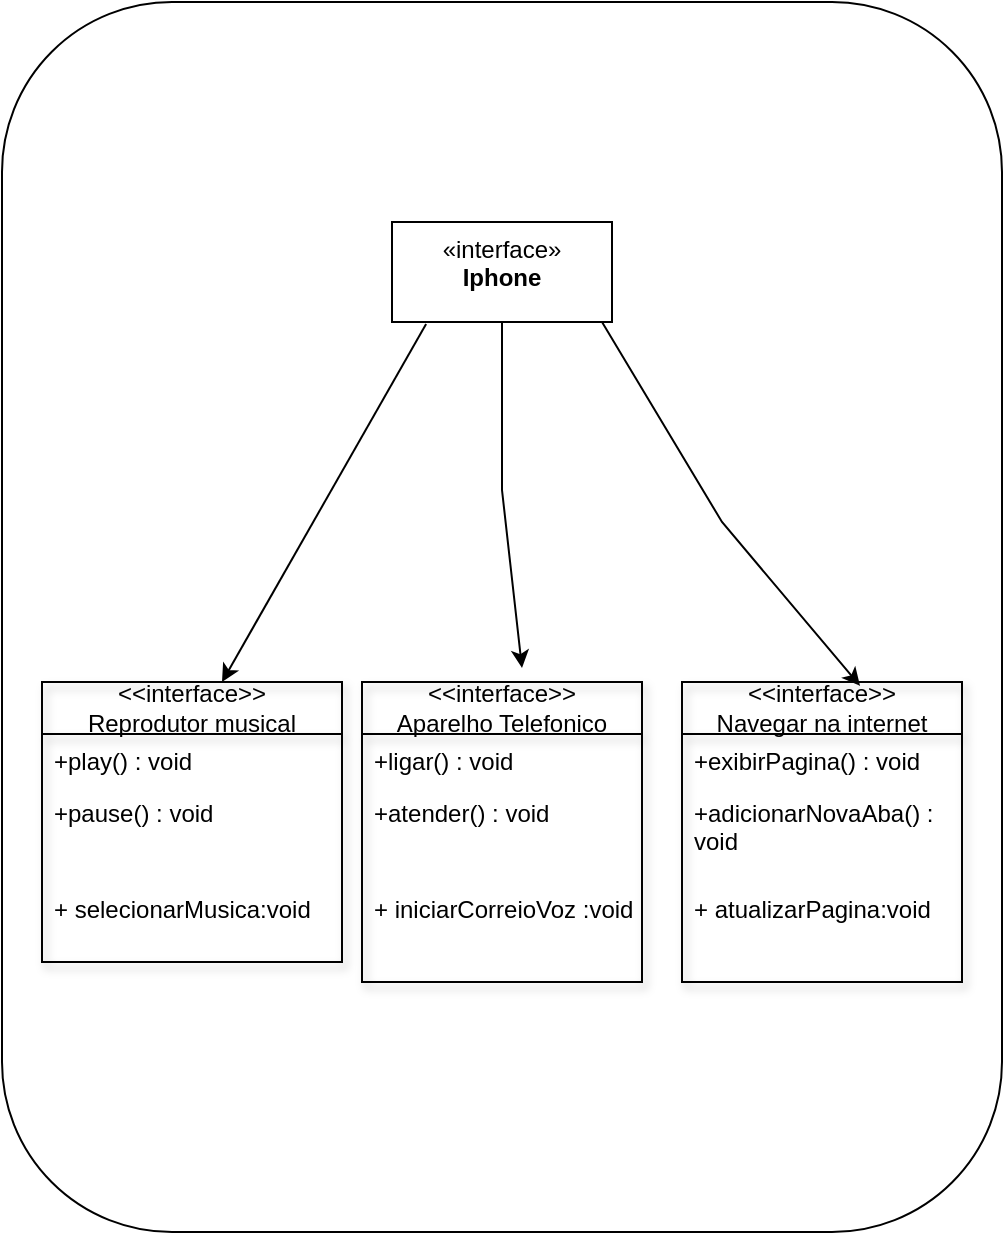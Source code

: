 <mxfile version="21.8.2" type="device">
  <diagram name="Página-1" id="AuAjSazsXVJ3ZuVs6Ohb">
    <mxGraphModel dx="1434" dy="774" grid="1" gridSize="10" guides="1" tooltips="1" connect="1" arrows="1" fold="1" page="1" pageScale="1" pageWidth="827" pageHeight="1169" math="0" shadow="0">
      <root>
        <mxCell id="0" />
        <mxCell id="1" parent="0" />
        <mxCell id="9c-LMhL3wqEWrk_R_9PE-1" value="" style="rounded=1;whiteSpace=wrap;html=1;arcSize=17;" vertex="1" parent="1">
          <mxGeometry x="210" y="80" width="500" height="615" as="geometry" />
        </mxCell>
        <mxCell id="9c-LMhL3wqEWrk_R_9PE-3" value="&amp;lt;&amp;lt;interface&amp;gt;&amp;gt;&lt;br&gt;Reprodutor musical" style="swimlane;fontStyle=0;childLayout=stackLayout;horizontal=1;startSize=26;fillColor=none;horizontalStack=0;resizeParent=1;resizeParentMax=0;resizeLast=0;collapsible=1;marginBottom=0;whiteSpace=wrap;html=1;shadow=1;" vertex="1" parent="1">
          <mxGeometry x="230" y="420" width="150" height="140" as="geometry" />
        </mxCell>
        <mxCell id="9c-LMhL3wqEWrk_R_9PE-4" value="+play() : void" style="text;strokeColor=none;fillColor=none;align=left;verticalAlign=top;spacingLeft=4;spacingRight=4;overflow=hidden;rotatable=0;points=[[0,0.5],[1,0.5]];portConstraint=eastwest;whiteSpace=wrap;" vertex="1" parent="9c-LMhL3wqEWrk_R_9PE-3">
          <mxGeometry y="26" width="150" height="26" as="geometry" />
        </mxCell>
        <mxCell id="9c-LMhL3wqEWrk_R_9PE-5" value="+pause() : void&lt;br&gt;" style="text;strokeColor=none;fillColor=none;align=left;verticalAlign=top;spacingLeft=4;spacingRight=4;overflow=hidden;rotatable=0;points=[[0,0.5],[1,0.5]];portConstraint=eastwest;whiteSpace=wrap;html=1;" vertex="1" parent="9c-LMhL3wqEWrk_R_9PE-3">
          <mxGeometry y="52" width="150" height="48" as="geometry" />
        </mxCell>
        <mxCell id="9c-LMhL3wqEWrk_R_9PE-6" value="&lt;div&gt;+ selecionarMusica:void&lt;/div&gt;&lt;div&gt;&lt;br&gt;&lt;/div&gt;" style="text;strokeColor=none;fillColor=none;align=left;verticalAlign=top;spacingLeft=4;spacingRight=4;overflow=hidden;rotatable=0;points=[[0,0.5],[1,0.5]];portConstraint=eastwest;whiteSpace=wrap;html=1;" vertex="1" parent="9c-LMhL3wqEWrk_R_9PE-3">
          <mxGeometry y="100" width="150" height="40" as="geometry" />
        </mxCell>
        <mxCell id="9c-LMhL3wqEWrk_R_9PE-7" value="&amp;lt;&amp;lt;interface&amp;gt;&amp;gt;&lt;br&gt;Aparelho Telefonico" style="swimlane;fontStyle=0;childLayout=stackLayout;horizontal=1;startSize=26;fillColor=none;horizontalStack=0;resizeParent=1;resizeParentMax=0;resizeLast=0;collapsible=1;marginBottom=0;whiteSpace=wrap;html=1;shadow=1;" vertex="1" parent="1">
          <mxGeometry x="390" y="420" width="140" height="150" as="geometry" />
        </mxCell>
        <mxCell id="9c-LMhL3wqEWrk_R_9PE-8" value="+ligar() : void" style="text;strokeColor=none;fillColor=none;align=left;verticalAlign=top;spacingLeft=4;spacingRight=4;overflow=hidden;rotatable=0;points=[[0,0.5],[1,0.5]];portConstraint=eastwest;whiteSpace=wrap;" vertex="1" parent="9c-LMhL3wqEWrk_R_9PE-7">
          <mxGeometry y="26" width="140" height="26" as="geometry" />
        </mxCell>
        <mxCell id="9c-LMhL3wqEWrk_R_9PE-9" value="+atender() : void" style="text;strokeColor=none;fillColor=none;align=left;verticalAlign=top;spacingLeft=4;spacingRight=4;overflow=hidden;rotatable=0;points=[[0,0.5],[1,0.5]];portConstraint=eastwest;whiteSpace=wrap;html=1;" vertex="1" parent="9c-LMhL3wqEWrk_R_9PE-7">
          <mxGeometry y="52" width="140" height="48" as="geometry" />
        </mxCell>
        <mxCell id="9c-LMhL3wqEWrk_R_9PE-10" value="&lt;div&gt;+ iniciarCorreioVoz :void&lt;/div&gt;&lt;div&gt;&lt;br&gt;&lt;/div&gt;" style="text;strokeColor=none;fillColor=none;align=left;verticalAlign=top;spacingLeft=4;spacingRight=4;overflow=hidden;rotatable=0;points=[[0,0.5],[1,0.5]];portConstraint=eastwest;whiteSpace=wrap;html=1;" vertex="1" parent="9c-LMhL3wqEWrk_R_9PE-7">
          <mxGeometry y="100" width="140" height="50" as="geometry" />
        </mxCell>
        <mxCell id="9c-LMhL3wqEWrk_R_9PE-11" value="&amp;lt;&amp;lt;interface&amp;gt;&amp;gt;&lt;br&gt;Navegar na internet" style="swimlane;fontStyle=0;childLayout=stackLayout;horizontal=1;startSize=26;fillColor=none;horizontalStack=0;resizeParent=1;resizeParentMax=0;resizeLast=0;collapsible=1;marginBottom=0;whiteSpace=wrap;html=1;shadow=1;" vertex="1" parent="1">
          <mxGeometry x="550" y="420" width="140" height="150" as="geometry" />
        </mxCell>
        <mxCell id="9c-LMhL3wqEWrk_R_9PE-12" value="+exibirPagina() : void" style="text;strokeColor=none;fillColor=none;align=left;verticalAlign=top;spacingLeft=4;spacingRight=4;overflow=hidden;rotatable=0;points=[[0,0.5],[1,0.5]];portConstraint=eastwest;whiteSpace=wrap;" vertex="1" parent="9c-LMhL3wqEWrk_R_9PE-11">
          <mxGeometry y="26" width="140" height="26" as="geometry" />
        </mxCell>
        <mxCell id="9c-LMhL3wqEWrk_R_9PE-13" value="+adicionarNovaAba() : void" style="text;strokeColor=none;fillColor=none;align=left;verticalAlign=top;spacingLeft=4;spacingRight=4;overflow=hidden;rotatable=0;points=[[0,0.5],[1,0.5]];portConstraint=eastwest;whiteSpace=wrap;html=1;" vertex="1" parent="9c-LMhL3wqEWrk_R_9PE-11">
          <mxGeometry y="52" width="140" height="48" as="geometry" />
        </mxCell>
        <mxCell id="9c-LMhL3wqEWrk_R_9PE-14" value="&lt;div&gt;+ atualizarPagina:void&lt;/div&gt;&lt;div&gt;&lt;br&gt;&lt;/div&gt;" style="text;strokeColor=none;fillColor=none;align=left;verticalAlign=top;spacingLeft=4;spacingRight=4;overflow=hidden;rotatable=0;points=[[0,0.5],[1,0.5]];portConstraint=eastwest;whiteSpace=wrap;html=1;" vertex="1" parent="9c-LMhL3wqEWrk_R_9PE-11">
          <mxGeometry y="100" width="140" height="50" as="geometry" />
        </mxCell>
        <mxCell id="9c-LMhL3wqEWrk_R_9PE-15" value="«interface»&lt;br&gt;&lt;b&gt;Iphone&lt;/b&gt;" style="html=1;whiteSpace=wrap;verticalAlign=top;" vertex="1" parent="1">
          <mxGeometry x="405" y="190" width="110" height="50" as="geometry" />
        </mxCell>
        <mxCell id="9c-LMhL3wqEWrk_R_9PE-17" value="" style="endArrow=classic;html=1;rounded=0;exitX=0.155;exitY=1.02;exitDx=0;exitDy=0;exitPerimeter=0;" edge="1" parent="1" source="9c-LMhL3wqEWrk_R_9PE-15">
          <mxGeometry width="50" height="50" relative="1" as="geometry">
            <mxPoint x="320" y="350" as="sourcePoint" />
            <mxPoint x="320" y="420" as="targetPoint" />
            <Array as="points">
              <mxPoint x="320" y="420" />
            </Array>
          </mxGeometry>
        </mxCell>
        <mxCell id="9c-LMhL3wqEWrk_R_9PE-22" value="" style="endArrow=classic;html=1;rounded=0;exitX=0.5;exitY=1;exitDx=0;exitDy=0;" edge="1" parent="1" source="9c-LMhL3wqEWrk_R_9PE-15">
          <mxGeometry width="50" height="50" relative="1" as="geometry">
            <mxPoint x="472.98" y="270" as="sourcePoint" />
            <mxPoint x="470" y="413" as="targetPoint" />
            <Array as="points">
              <mxPoint x="460" y="324" />
              <mxPoint x="470" y="413" />
            </Array>
          </mxGeometry>
        </mxCell>
        <mxCell id="9c-LMhL3wqEWrk_R_9PE-25" value="" style="edgeStyle=none;orthogonalLoop=1;jettySize=auto;html=1;rounded=0;entryX=0.636;entryY=0.013;entryDx=0;entryDy=0;entryPerimeter=0;" edge="1" parent="1" target="9c-LMhL3wqEWrk_R_9PE-11">
          <mxGeometry width="100" relative="1" as="geometry">
            <mxPoint x="510" y="240" as="sourcePoint" />
            <mxPoint x="610" y="240" as="targetPoint" />
            <Array as="points">
              <mxPoint x="570" y="340" />
            </Array>
          </mxGeometry>
        </mxCell>
      </root>
    </mxGraphModel>
  </diagram>
</mxfile>
